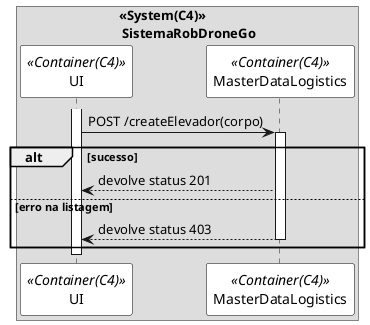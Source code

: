 @startuml getPackagingSD

skinparam sequence {
ParticipantBorderColor black
ParticipantBackgroundColor white
}

box "<<System(C4)>>\n SistemaRobDroneGo"
participant UI as ui <<Container(C4)>>
participant MasterDataLogistics as mdl <<Container(C4)>>
activate ui
ui -> mdl: POST /createElevador(corpo)
activate mdl
alt sucesso
mdl --> ui: devolve status 201
else erro na listagem
mdl --> ui: devolve status 403
deactivate mdl
end 
deactivate ui

end box

@enduml